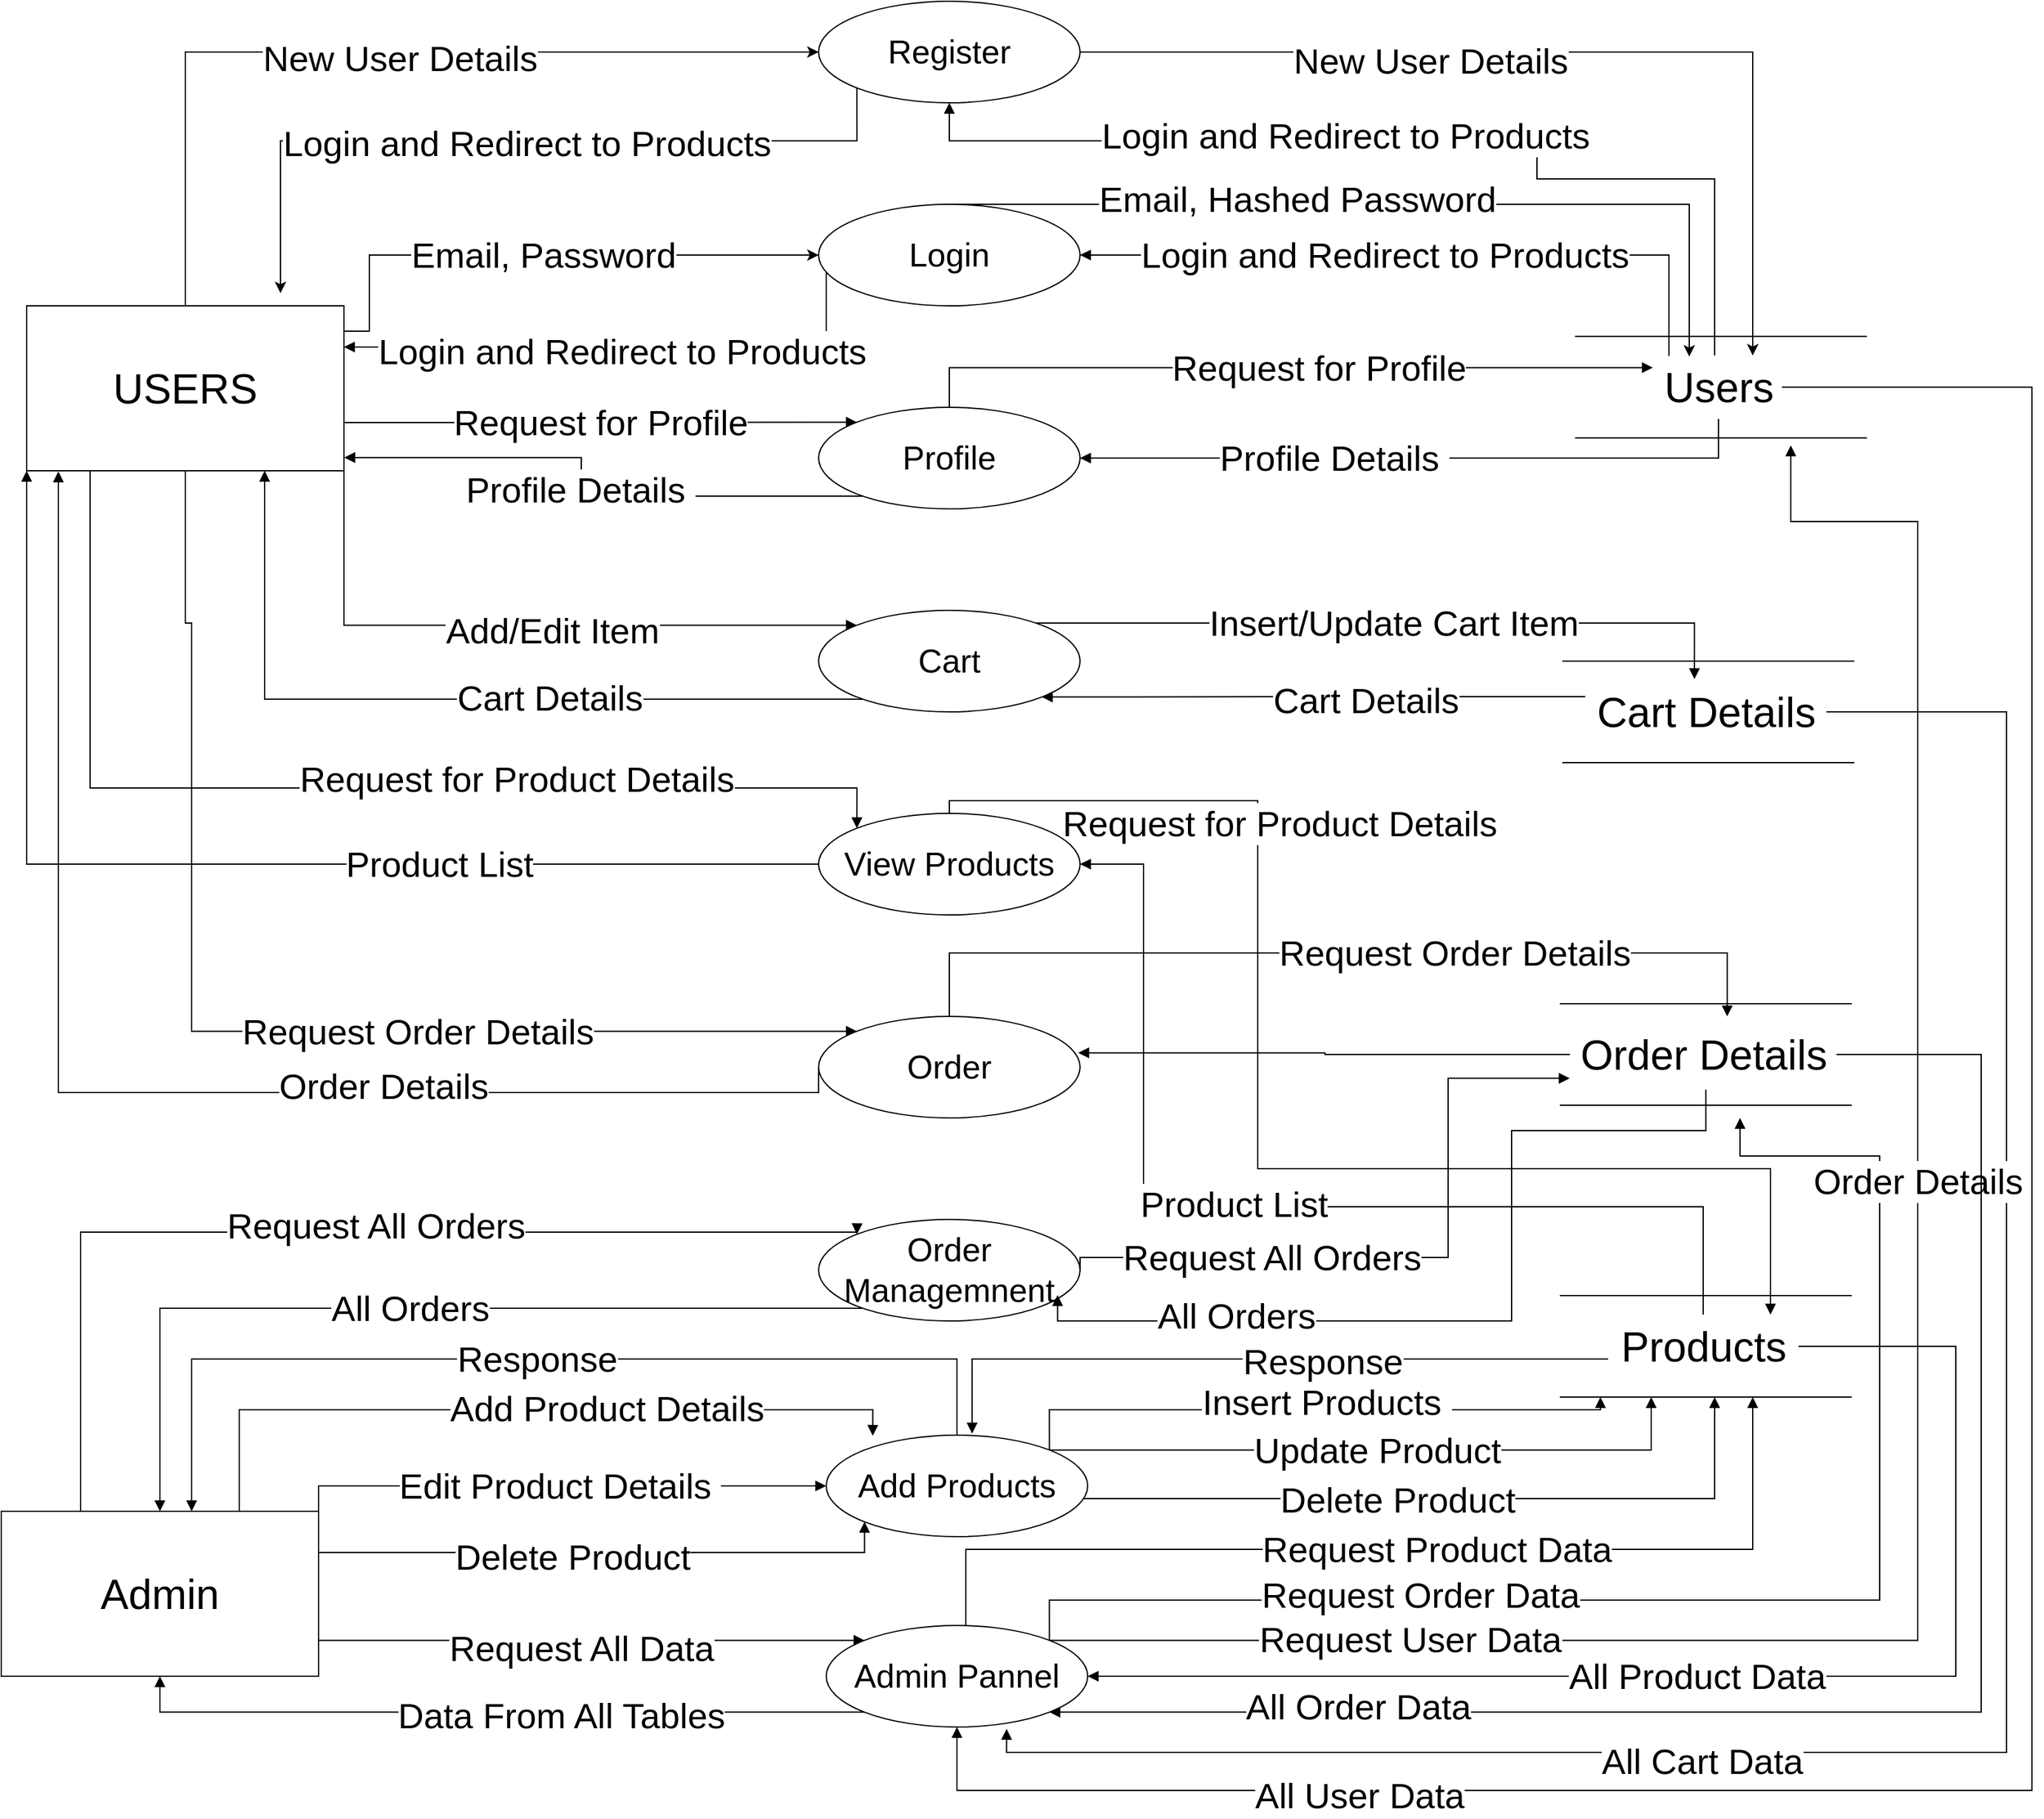<mxfile version="16.6.3" type="github">
  <diagram id="rHZXp1hUaD68bFYu-FZW" name="Page-1">
    <mxGraphModel dx="2256" dy="1464" grid="1" gridSize="10" guides="1" tooltips="1" connect="1" arrows="1" fold="1" page="1" pageScale="1" pageWidth="827" pageHeight="1169" math="0" shadow="0">
      <root>
        <mxCell id="0" />
        <mxCell id="1" parent="0" />
        <mxCell id="vq-ofFBgTo_8ThLR1Hz--29" style="edgeStyle=orthogonalEdgeStyle;rounded=0;orthogonalLoop=1;jettySize=auto;html=1;entryX=0;entryY=0.5;entryDx=0;entryDy=0;fontSize=33;" edge="1" parent="1" source="vq-ofFBgTo_8ThLR1Hz--1" target="vq-ofFBgTo_8ThLR1Hz--6">
          <mxGeometry relative="1" as="geometry">
            <Array as="points">
              <mxPoint x="-145" y="40" />
            </Array>
          </mxGeometry>
        </mxCell>
        <mxCell id="vq-ofFBgTo_8ThLR1Hz--30" value="&lt;font style=&quot;font-size: 28px&quot;&gt;New User Details&lt;/font&gt;" style="edgeLabel;html=1;align=center;verticalAlign=middle;resizable=0;points=[];fontSize=33;" vertex="1" connectable="0" parent="vq-ofFBgTo_8ThLR1Hz--29">
          <mxGeometry x="0.056" y="-3" relative="1" as="geometry">
            <mxPoint as="offset" />
          </mxGeometry>
        </mxCell>
        <mxCell id="vq-ofFBgTo_8ThLR1Hz--39" value="Email, Password" style="edgeStyle=orthogonalEdgeStyle;rounded=0;orthogonalLoop=1;jettySize=auto;html=1;fontSize=28;" edge="1" parent="1" source="vq-ofFBgTo_8ThLR1Hz--1" target="vq-ofFBgTo_8ThLR1Hz--2">
          <mxGeometry relative="1" as="geometry">
            <Array as="points">
              <mxPoint y="260" />
              <mxPoint y="200" />
            </Array>
          </mxGeometry>
        </mxCell>
        <mxCell id="vq-ofFBgTo_8ThLR1Hz--49" value="Request for Profile" style="edgeStyle=orthogonalEdgeStyle;rounded=0;orthogonalLoop=1;jettySize=auto;html=1;entryX=0;entryY=0;entryDx=0;entryDy=0;fontSize=28;startArrow=none;startFill=0;endArrow=block;endFill=1;" edge="1" parent="1" source="vq-ofFBgTo_8ThLR1Hz--1" target="vq-ofFBgTo_8ThLR1Hz--3">
          <mxGeometry relative="1" as="geometry">
            <Array as="points">
              <mxPoint x="70" y="332" />
              <mxPoint x="70" y="332" />
            </Array>
          </mxGeometry>
        </mxCell>
        <mxCell id="vq-ofFBgTo_8ThLR1Hz--58" style="edgeStyle=orthogonalEdgeStyle;rounded=0;orthogonalLoop=1;jettySize=auto;html=1;exitX=1;exitY=1;exitDx=0;exitDy=0;entryX=0;entryY=0;entryDx=0;entryDy=0;fontSize=28;startArrow=none;startFill=0;endArrow=block;endFill=1;" edge="1" parent="1" source="vq-ofFBgTo_8ThLR1Hz--1" target="vq-ofFBgTo_8ThLR1Hz--7">
          <mxGeometry relative="1" as="geometry">
            <Array as="points">
              <mxPoint x="-20" y="492" />
            </Array>
          </mxGeometry>
        </mxCell>
        <mxCell id="vq-ofFBgTo_8ThLR1Hz--59" value="Add/Edit Item" style="edgeLabel;html=1;align=center;verticalAlign=middle;resizable=0;points=[];fontSize=28;" vertex="1" connectable="0" parent="vq-ofFBgTo_8ThLR1Hz--58">
          <mxGeometry x="0.086" y="-4" relative="1" as="geometry">
            <mxPoint as="offset" />
          </mxGeometry>
        </mxCell>
        <mxCell id="vq-ofFBgTo_8ThLR1Hz--67" style="edgeStyle=orthogonalEdgeStyle;rounded=0;orthogonalLoop=1;jettySize=auto;html=1;entryX=0;entryY=0;entryDx=0;entryDy=0;fontSize=28;startArrow=none;startFill=0;endArrow=block;endFill=1;" edge="1" parent="1" source="vq-ofFBgTo_8ThLR1Hz--1" target="vq-ofFBgTo_8ThLR1Hz--4">
          <mxGeometry relative="1" as="geometry">
            <Array as="points">
              <mxPoint x="-220" y="620" />
              <mxPoint x="385" y="620" />
            </Array>
          </mxGeometry>
        </mxCell>
        <mxCell id="vq-ofFBgTo_8ThLR1Hz--68" value="Request for Product Details" style="edgeLabel;html=1;align=center;verticalAlign=middle;resizable=0;points=[];fontSize=28;" vertex="1" connectable="0" parent="vq-ofFBgTo_8ThLR1Hz--67">
          <mxGeometry x="0.323" y="7" relative="1" as="geometry">
            <mxPoint as="offset" />
          </mxGeometry>
        </mxCell>
        <mxCell id="vq-ofFBgTo_8ThLR1Hz--77" value="Request Order Details" style="edgeStyle=orthogonalEdgeStyle;rounded=0;orthogonalLoop=1;jettySize=auto;html=1;entryX=0;entryY=0;entryDx=0;entryDy=0;fontSize=28;startArrow=none;startFill=0;endArrow=block;endFill=1;" edge="1" parent="1" source="vq-ofFBgTo_8ThLR1Hz--1" target="vq-ofFBgTo_8ThLR1Hz--8">
          <mxGeometry x="0.29" relative="1" as="geometry">
            <Array as="points">
              <mxPoint x="-145" y="490" />
              <mxPoint x="-140" y="490" />
              <mxPoint x="-140" y="812" />
            </Array>
            <mxPoint x="-1" as="offset" />
          </mxGeometry>
        </mxCell>
        <mxCell id="vq-ofFBgTo_8ThLR1Hz--1" value="&lt;font style=&quot;font-size: 33px&quot;&gt;USERS&lt;/font&gt;" style="rounded=0;whiteSpace=wrap;html=1;" vertex="1" parent="1">
          <mxGeometry x="-270" y="240" width="250" height="130" as="geometry" />
        </mxCell>
        <mxCell id="vq-ofFBgTo_8ThLR1Hz--40" style="edgeStyle=orthogonalEdgeStyle;rounded=0;orthogonalLoop=1;jettySize=auto;html=1;fontSize=28;entryX=0.27;entryY=0.018;entryDx=0;entryDy=0;entryPerimeter=0;" edge="1" parent="1" source="vq-ofFBgTo_8ThLR1Hz--2" target="vq-ofFBgTo_8ThLR1Hz--18">
          <mxGeometry relative="1" as="geometry">
            <mxPoint x="1040" y="280" as="targetPoint" />
            <Array as="points">
              <mxPoint x="1040" y="160" />
            </Array>
          </mxGeometry>
        </mxCell>
        <mxCell id="vq-ofFBgTo_8ThLR1Hz--42" value="Email, Hashed Password" style="edgeLabel;html=1;align=center;verticalAlign=middle;resizable=0;points=[];fontSize=28;" vertex="1" connectable="0" parent="vq-ofFBgTo_8ThLR1Hz--40">
          <mxGeometry x="-0.22" y="4" relative="1" as="geometry">
            <mxPoint as="offset" />
          </mxGeometry>
        </mxCell>
        <mxCell id="vq-ofFBgTo_8ThLR1Hz--47" style="edgeStyle=orthogonalEdgeStyle;rounded=0;orthogonalLoop=1;jettySize=auto;html=1;fontSize=28;startArrow=none;startFill=0;endArrow=block;endFill=1;entryX=1;entryY=0.25;entryDx=0;entryDy=0;" edge="1" parent="1" source="vq-ofFBgTo_8ThLR1Hz--2" target="vq-ofFBgTo_8ThLR1Hz--1">
          <mxGeometry relative="1" as="geometry">
            <mxPoint x="10" y="370" as="targetPoint" />
            <Array as="points">
              <mxPoint x="360" y="273" />
            </Array>
          </mxGeometry>
        </mxCell>
        <mxCell id="vq-ofFBgTo_8ThLR1Hz--48" value="Login and Redirect to Products" style="edgeLabel;html=1;align=center;verticalAlign=middle;resizable=0;points=[];fontSize=28;" vertex="1" connectable="0" parent="vq-ofFBgTo_8ThLR1Hz--47">
          <mxGeometry x="0.22" y="3" relative="1" as="geometry">
            <mxPoint x="48" as="offset" />
          </mxGeometry>
        </mxCell>
        <mxCell id="vq-ofFBgTo_8ThLR1Hz--2" value="&lt;font style=&quot;font-size: 26px&quot;&gt;Login&lt;/font&gt;" style="ellipse;whiteSpace=wrap;html=1;" vertex="1" parent="1">
          <mxGeometry x="354" y="160" width="206" height="80" as="geometry" />
        </mxCell>
        <mxCell id="vq-ofFBgTo_8ThLR1Hz--50" style="edgeStyle=orthogonalEdgeStyle;rounded=0;orthogonalLoop=1;jettySize=auto;html=1;entryX=-0.017;entryY=0.193;entryDx=0;entryDy=0;entryPerimeter=0;fontSize=28;startArrow=none;startFill=0;endArrow=block;endFill=1;" edge="1" parent="1" source="vq-ofFBgTo_8ThLR1Hz--3" target="vq-ofFBgTo_8ThLR1Hz--18">
          <mxGeometry relative="1" as="geometry">
            <Array as="points">
              <mxPoint x="457" y="289" />
            </Array>
          </mxGeometry>
        </mxCell>
        <mxCell id="vq-ofFBgTo_8ThLR1Hz--51" value="Request for Profile" style="edgeLabel;html=1;align=center;verticalAlign=middle;resizable=0;points=[];fontSize=28;" vertex="1" connectable="0" parent="vq-ofFBgTo_8ThLR1Hz--50">
          <mxGeometry x="0.099" relative="1" as="geometry">
            <mxPoint as="offset" />
          </mxGeometry>
        </mxCell>
        <mxCell id="vq-ofFBgTo_8ThLR1Hz--55" style="edgeStyle=orthogonalEdgeStyle;rounded=0;orthogonalLoop=1;jettySize=auto;html=1;entryX=1.001;entryY=0.92;entryDx=0;entryDy=0;entryPerimeter=0;fontSize=28;startArrow=none;startFill=0;endArrow=block;endFill=1;" edge="1" parent="1" source="vq-ofFBgTo_8ThLR1Hz--3" target="vq-ofFBgTo_8ThLR1Hz--1">
          <mxGeometry relative="1" as="geometry">
            <Array as="points">
              <mxPoint x="167" y="390" />
              <mxPoint x="167" y="360" />
            </Array>
          </mxGeometry>
        </mxCell>
        <mxCell id="vq-ofFBgTo_8ThLR1Hz--56" value="Profile Details&amp;nbsp;" style="edgeLabel;html=1;align=center;verticalAlign=middle;resizable=0;points=[];fontSize=28;" vertex="1" connectable="0" parent="vq-ofFBgTo_8ThLR1Hz--55">
          <mxGeometry x="0.037" y="2" relative="1" as="geometry">
            <mxPoint x="1" as="offset" />
          </mxGeometry>
        </mxCell>
        <mxCell id="vq-ofFBgTo_8ThLR1Hz--3" value="&lt;font style=&quot;font-size: 26px&quot;&gt;Profile&lt;/font&gt;" style="ellipse;whiteSpace=wrap;html=1;" vertex="1" parent="1">
          <mxGeometry x="354" y="320" width="206" height="80" as="geometry" />
        </mxCell>
        <mxCell id="vq-ofFBgTo_8ThLR1Hz--69" style="edgeStyle=orthogonalEdgeStyle;rounded=0;orthogonalLoop=1;jettySize=auto;html=1;fontSize=28;startArrow=none;startFill=0;endArrow=block;endFill=1;exitX=0.5;exitY=0;exitDx=0;exitDy=0;" edge="1" parent="1" source="vq-ofFBgTo_8ThLR1Hz--4" target="vq-ofFBgTo_8ThLR1Hz--27">
          <mxGeometry relative="1" as="geometry">
            <mxPoint x="510.0" y="630" as="sourcePoint" />
            <mxPoint x="1104.091" y="1025" as="targetPoint" />
            <Array as="points">
              <mxPoint x="457" y="630" />
              <mxPoint x="700" y="630" />
              <mxPoint x="700" y="920" />
              <mxPoint x="1104" y="920" />
            </Array>
          </mxGeometry>
        </mxCell>
        <mxCell id="vq-ofFBgTo_8ThLR1Hz--70" value="&lt;span style=&quot;color: rgba(0 , 0 , 0 , 0) ; font-family: monospace ; font-size: 0px ; background-color: rgb(248 , 249 , 250)&quot;&gt;%3CmxGraphModel%3E%3Croot%3E%3CmxCell%20id%3D%220%22%2F%3E%3CmxCell%20id%3D%221%22%20parent%3D%220%22%2F%3E%3CmxCell%20id%3D%222%22%20value%3D%22Request%20for%20Product%20Details%22%20style%3D%22edgeLabel%3Bhtml%3D1%3Balign%3Dcenter%3BverticalAlign%3Dmiddle%3Bresizable%3D0%3Bpoints%3D%5B%5D%3BfontSize%3D28%3B%22%20vertex%3D%221%22%20connectable%3D%220%22%20parent%3D%221%22%3E%3CmxGeometry%20x%3D%22-19.819%22%20y%3D%22964.609%22%20as%3D%22geometry%22%2F%3E%3C%2FmxCell%3E%3C%2Froot%3E%3C%2FmxGraphModel%3E&lt;/span&gt;&lt;span style=&quot;color: rgba(0 , 0 , 0 , 0) ; font-family: monospace ; font-size: 0px ; background-color: rgb(248 , 249 , 250)&quot;&gt;%3CmxGraphModel%3E%3Croot%3E%3CmxCell%20id%3D%220%22%2F%3E%3CmxCell%20id%3D%221%22%20parent%3D%220%22%2F%3E%3CmxCell%20id%3D%222%22%20value%3D%22Request%20for%20Product%20Details%22%20style%3D%22edgeLabel%3Bhtml%3D1%3Balign%3Dcenter%3BverticalAlign%3Dmiddle%3Bresizable%3D0%3Bpoints%3D%5B%5D%3BfontSize%3D28%3B%22%20vertex%3D%221%22%20connectable%3D%220%22%20parent%3D%221%22%3E%3CmxGeometry%20x%3D%22-19.819%22%20y%3D%22964.609%22%20as%3D%22geometry%22%2F%3E%3C%2FmxCell%3E%3C%2Froot%3E%3C%2FmxGraphModel%3E&lt;/span&gt;&lt;span style=&quot;color: rgba(0 , 0 , 0 , 0) ; font-family: monospace ; font-size: 0px ; background-color: rgb(248 , 249 , 250)&quot;&gt;%3CmxGraphModel%3E%3Croot%3E%3CmxCell%20id%3D%220%22%2F%3E%3CmxCell%20id%3D%221%22%20parent%3D%220%22%2F%3E%3CmxCell%20id%3D%222%22%20value%3D%22Request%20for%20Product%20Details%22%20style%3D%22edgeLabel%3Bhtml%3D1%3Balign%3Dcenter%3BverticalAlign%3Dmiddle%3Bresizable%3D0%3Bpoints%3D%5B%5D%3BfontSize%3D28%3B%22%20vertex%3D%221%22%20connectable%3D%220%22%20parent%3D%221%22%3E%3CmxGeometry%20x%3D%22-19.819%22%20y%3D%22964.609%22%20as%3D%22geometry%22%2F%3E%3C%2FmxCell%3E%3C%2Froot%3E%3C%2FmxGraphModel%3E&lt;/span&gt;" style="edgeLabel;html=1;align=center;verticalAlign=middle;resizable=0;points=[];fontSize=28;" vertex="1" connectable="0" parent="vq-ofFBgTo_8ThLR1Hz--69">
          <mxGeometry x="-0.148" y="1" relative="1" as="geometry">
            <mxPoint as="offset" />
          </mxGeometry>
        </mxCell>
        <mxCell id="vq-ofFBgTo_8ThLR1Hz--71" value="Request for Product Details" style="edgeLabel;html=1;align=center;verticalAlign=middle;resizable=0;points=[];fontSize=28;" vertex="1" connectable="0" parent="vq-ofFBgTo_8ThLR1Hz--69">
          <mxGeometry x="-0.042" y="-4" relative="1" as="geometry">
            <mxPoint x="21" y="-238" as="offset" />
          </mxGeometry>
        </mxCell>
        <mxCell id="vq-ofFBgTo_8ThLR1Hz--74" style="edgeStyle=orthogonalEdgeStyle;rounded=0;orthogonalLoop=1;jettySize=auto;html=1;exitX=0;exitY=0.5;exitDx=0;exitDy=0;entryX=0;entryY=1;entryDx=0;entryDy=0;fontSize=28;startArrow=none;startFill=0;endArrow=block;endFill=1;" edge="1" parent="1" source="vq-ofFBgTo_8ThLR1Hz--4" target="vq-ofFBgTo_8ThLR1Hz--1">
          <mxGeometry relative="1" as="geometry">
            <Array as="points">
              <mxPoint x="-270" y="680" />
            </Array>
          </mxGeometry>
        </mxCell>
        <mxCell id="vq-ofFBgTo_8ThLR1Hz--75" value="&lt;span style=&quot;color: rgba(0 , 0 , 0 , 0) ; font-family: monospace ; font-size: 0px ; background-color: rgb(248 , 249 , 250)&quot;&gt;%3CmxGraphModel%3E%3Croot%3E%3CmxCell%20id%3D%220%22%2F%3E%3CmxCell%20id%3D%221%22%20parent%3D%220%22%2F%3E%3CmxCell%20id%3D%222%22%20value%3D%22Product%20List%22%20style%3D%22edgeLabel%3Bhtml%3D1%3Balign%3Dcenter%3BverticalAlign%3Dmiddle%3Bresizable%3D0%3Bpoints%3D%5B%5D%3BfontSize%3D28%3B%22%20vertex%3D%221%22%20connectable%3D%220%22%20parent%3D%221%22%3E%3CmxGeometry%20x%3D%22787.909%22%20y%3D%221058%22%20as%3D%22geometry%22%2F%3E%3C%2FmxCell%3E%3C%2Froot%3E%3C%2FmxGraphModel%3E&lt;/span&gt;" style="edgeLabel;html=1;align=center;verticalAlign=middle;resizable=0;points=[];fontSize=28;" vertex="1" connectable="0" parent="vq-ofFBgTo_8ThLR1Hz--74">
          <mxGeometry x="-0.414" relative="1" as="geometry">
            <mxPoint x="1" as="offset" />
          </mxGeometry>
        </mxCell>
        <mxCell id="vq-ofFBgTo_8ThLR1Hz--76" value="Product List" style="edgeLabel;html=1;align=center;verticalAlign=middle;resizable=0;points=[];fontSize=28;" vertex="1" connectable="0" parent="vq-ofFBgTo_8ThLR1Hz--74">
          <mxGeometry x="-0.356" relative="1" as="geometry">
            <mxPoint x="1" as="offset" />
          </mxGeometry>
        </mxCell>
        <mxCell id="vq-ofFBgTo_8ThLR1Hz--4" value="&lt;font style=&quot;font-size: 26px&quot;&gt;View Products&lt;/font&gt;" style="ellipse;whiteSpace=wrap;html=1;" vertex="1" parent="1">
          <mxGeometry x="354" y="640" width="206" height="80" as="geometry" />
        </mxCell>
        <mxCell id="vq-ofFBgTo_8ThLR1Hz--94" style="edgeStyle=orthogonalEdgeStyle;rounded=0;orthogonalLoop=1;jettySize=auto;html=1;exitX=1;exitY=0;exitDx=0;exitDy=0;fontSize=28;startArrow=none;startFill=0;endArrow=block;endFill=1;" edge="1" parent="1" source="vq-ofFBgTo_8ThLR1Hz--5">
          <mxGeometry relative="1" as="geometry">
            <mxPoint x="970" y="1100" as="targetPoint" />
            <Array as="points">
              <mxPoint x="535" y="1110" />
              <mxPoint x="970" y="1110" />
            </Array>
          </mxGeometry>
        </mxCell>
        <mxCell id="vq-ofFBgTo_8ThLR1Hz--95" value="Insert Products&amp;nbsp;" style="edgeLabel;html=1;align=center;verticalAlign=middle;resizable=0;points=[];fontSize=28;" vertex="1" connectable="0" parent="vq-ofFBgTo_8ThLR1Hz--94">
          <mxGeometry x="0.052" y="6" relative="1" as="geometry">
            <mxPoint x="-1" as="offset" />
          </mxGeometry>
        </mxCell>
        <mxCell id="vq-ofFBgTo_8ThLR1Hz--97" value="Update Product" style="edgeStyle=orthogonalEdgeStyle;rounded=0;orthogonalLoop=1;jettySize=auto;html=1;fontSize=28;startArrow=none;startFill=0;endArrow=block;endFill=1;exitX=1;exitY=0;exitDx=0;exitDy=0;" edge="1" parent="1" source="vq-ofFBgTo_8ThLR1Hz--5">
          <mxGeometry relative="1" as="geometry">
            <mxPoint x="1010" y="1100" as="targetPoint" />
            <Array as="points">
              <mxPoint x="1010" y="1142" />
            </Array>
          </mxGeometry>
        </mxCell>
        <mxCell id="vq-ofFBgTo_8ThLR1Hz--100" style="edgeStyle=orthogonalEdgeStyle;rounded=0;orthogonalLoop=1;jettySize=auto;html=1;exitX=1;exitY=1;exitDx=0;exitDy=0;fontSize=28;startArrow=none;startFill=0;endArrow=block;endFill=1;" edge="1" parent="1" source="vq-ofFBgTo_8ThLR1Hz--5">
          <mxGeometry relative="1" as="geometry">
            <mxPoint x="1060" y="1100" as="targetPoint" />
            <Array as="points">
              <mxPoint x="535" y="1180" />
              <mxPoint x="1060" y="1180" />
            </Array>
          </mxGeometry>
        </mxCell>
        <mxCell id="vq-ofFBgTo_8ThLR1Hz--101" value="Delete Product" style="edgeLabel;html=1;align=center;verticalAlign=middle;resizable=0;points=[];fontSize=28;" vertex="1" connectable="0" parent="vq-ofFBgTo_8ThLR1Hz--100">
          <mxGeometry x="-0.062" y="-1" relative="1" as="geometry">
            <mxPoint as="offset" />
          </mxGeometry>
        </mxCell>
        <mxCell id="vq-ofFBgTo_8ThLR1Hz--105" value="Response" style="edgeStyle=orthogonalEdgeStyle;rounded=0;orthogonalLoop=1;jettySize=auto;html=1;exitX=0.5;exitY=0;exitDx=0;exitDy=0;entryX=0.6;entryY=0;entryDx=0;entryDy=0;entryPerimeter=0;fontSize=28;startArrow=none;startFill=0;endArrow=block;endFill=1;" edge="1" parent="1" source="vq-ofFBgTo_8ThLR1Hz--5" target="vq-ofFBgTo_8ThLR1Hz--14">
          <mxGeometry relative="1" as="geometry">
            <Array as="points">
              <mxPoint x="463" y="1070" />
              <mxPoint x="-140" y="1070" />
            </Array>
          </mxGeometry>
        </mxCell>
        <mxCell id="vq-ofFBgTo_8ThLR1Hz--5" value="&lt;font style=&quot;font-size: 26px&quot;&gt;Add Products&lt;/font&gt;" style="ellipse;whiteSpace=wrap;html=1;" vertex="1" parent="1">
          <mxGeometry x="360" y="1130" width="206" height="80" as="geometry" />
        </mxCell>
        <mxCell id="vq-ofFBgTo_8ThLR1Hz--31" style="edgeStyle=orthogonalEdgeStyle;rounded=0;orthogonalLoop=1;jettySize=auto;html=1;fontSize=28;" edge="1" parent="1" source="vq-ofFBgTo_8ThLR1Hz--6" target="vq-ofFBgTo_8ThLR1Hz--18">
          <mxGeometry relative="1" as="geometry">
            <mxPoint x="1070" y="260" as="targetPoint" />
            <Array as="points">
              <mxPoint x="1090" y="40" />
            </Array>
          </mxGeometry>
        </mxCell>
        <mxCell id="vq-ofFBgTo_8ThLR1Hz--32" value="New User Details" style="edgeLabel;html=1;align=center;verticalAlign=middle;resizable=0;points=[];fontSize=28;" vertex="1" connectable="0" parent="vq-ofFBgTo_8ThLR1Hz--31">
          <mxGeometry x="-0.282" y="-7" relative="1" as="geometry">
            <mxPoint as="offset" />
          </mxGeometry>
        </mxCell>
        <mxCell id="vq-ofFBgTo_8ThLR1Hz--36" style="edgeStyle=orthogonalEdgeStyle;rounded=0;orthogonalLoop=1;jettySize=auto;html=1;exitX=0;exitY=1;exitDx=0;exitDy=0;fontSize=28;" edge="1" parent="1" source="vq-ofFBgTo_8ThLR1Hz--6">
          <mxGeometry relative="1" as="geometry">
            <mxPoint x="-70" y="230" as="targetPoint" />
            <Array as="points">
              <mxPoint x="385" y="110" />
              <mxPoint x="-70" y="110" />
            </Array>
          </mxGeometry>
        </mxCell>
        <mxCell id="vq-ofFBgTo_8ThLR1Hz--37" value="Login and Redirect to Products" style="edgeLabel;html=1;align=center;verticalAlign=middle;resizable=0;points=[];fontSize=28;" vertex="1" connectable="0" parent="vq-ofFBgTo_8ThLR1Hz--36">
          <mxGeometry x="-0.019" y="2" relative="1" as="geometry">
            <mxPoint as="offset" />
          </mxGeometry>
        </mxCell>
        <mxCell id="vq-ofFBgTo_8ThLR1Hz--6" value="&lt;font style=&quot;font-size: 26px&quot;&gt;Register&lt;/font&gt;" style="ellipse;whiteSpace=wrap;html=1;" vertex="1" parent="1">
          <mxGeometry x="354" width="206" height="80" as="geometry" />
        </mxCell>
        <mxCell id="vq-ofFBgTo_8ThLR1Hz--60" value="Insert/Update Cart Item" style="edgeStyle=orthogonalEdgeStyle;rounded=0;orthogonalLoop=1;jettySize=auto;html=1;entryX=0.453;entryY=-0.016;entryDx=0;entryDy=0;entryPerimeter=0;fontSize=28;startArrow=none;startFill=0;endArrow=block;endFill=1;" edge="1" parent="1" source="vq-ofFBgTo_8ThLR1Hz--7" target="vq-ofFBgTo_8ThLR1Hz--21">
          <mxGeometry relative="1" as="geometry">
            <Array as="points">
              <mxPoint x="1044" y="490" />
            </Array>
          </mxGeometry>
        </mxCell>
        <mxCell id="vq-ofFBgTo_8ThLR1Hz--63" style="edgeStyle=orthogonalEdgeStyle;rounded=0;orthogonalLoop=1;jettySize=auto;html=1;entryX=0.75;entryY=1;entryDx=0;entryDy=0;fontSize=28;startArrow=none;startFill=0;endArrow=block;endFill=1;" edge="1" parent="1" source="vq-ofFBgTo_8ThLR1Hz--7" target="vq-ofFBgTo_8ThLR1Hz--1">
          <mxGeometry relative="1" as="geometry">
            <Array as="points">
              <mxPoint x="-83" y="550" />
            </Array>
          </mxGeometry>
        </mxCell>
        <mxCell id="vq-ofFBgTo_8ThLR1Hz--64" value="&lt;span style=&quot;color: rgba(0 , 0 , 0 , 0) ; font-family: monospace ; font-size: 0px ; background-color: rgb(248 , 249 , 250)&quot;&gt;%3CmxGraphModel%3E%3Croot%3E%3CmxCell%20id%3D%220%22%2F%3E%3CmxCell%20id%3D%221%22%20parent%3D%220%22%2F%3E%3CmxCell%20id%3D%222%22%20value%3D%22Cart%20Details%22%20style%3D%22edgeLabel%3Bhtml%3D1%3Balign%3Dcenter%3BverticalAlign%3Dmiddle%3Bresizable%3D0%3Bpoints%3D%5B%5D%3BfontSize%3D28%3B%22%20vertex%3D%221%22%20connectable%3D%220%22%20parent%3D%221%22%3E%3CmxGeometry%20x%3D%22779.0%22%20y%3D%22563%22%20as%3D%22geometry%22%2F%3E%3C%2FmxCell%3E%3C%2Froot%3E%3C%2FmxGraphModel%3E&lt;/span&gt;&lt;span style=&quot;color: rgba(0 , 0 , 0 , 0) ; font-family: monospace ; font-size: 0px ; background-color: rgb(248 , 249 , 250)&quot;&gt;%3CmxGraphModel%3E%3Croot%3E%3CmxCell%20id%3D%220%22%2F%3E%3CmxCell%20id%3D%221%22%20parent%3D%220%22%2F%3E%3CmxCell%20id%3D%222%22%20value%3D%22Cart%20Details%22%20style%3D%22edgeLabel%3Bhtml%3D1%3Balign%3Dcenter%3BverticalAlign%3Dmiddle%3Bresizable%3D0%3Bpoints%3D%5B%5D%3BfontSize%3D28%3B%22%20vertex%3D%221%22%20connectable%3D%220%22%20parent%3D%221%22%3E%3CmxGeometry%20x%3D%22779.0%22%20y%3D%22563%22%20as%3D%22geometry%22%2F%3E%3C%2FmxCell%3E%3C%2Froot%3E%3C%2FmxGraphModel%3Ecc&lt;/span&gt;" style="edgeLabel;html=1;align=center;verticalAlign=middle;resizable=0;points=[];fontSize=28;" vertex="1" connectable="0" parent="vq-ofFBgTo_8ThLR1Hz--63">
          <mxGeometry x="-0.326" y="2" relative="1" as="geometry">
            <mxPoint x="1" as="offset" />
          </mxGeometry>
        </mxCell>
        <mxCell id="vq-ofFBgTo_8ThLR1Hz--65" value="Cart Details" style="edgeLabel;html=1;align=center;verticalAlign=middle;resizable=0;points=[];fontSize=28;" vertex="1" connectable="0" parent="vq-ofFBgTo_8ThLR1Hz--63">
          <mxGeometry x="-0.237" y="-1" relative="1" as="geometry">
            <mxPoint x="1" as="offset" />
          </mxGeometry>
        </mxCell>
        <mxCell id="vq-ofFBgTo_8ThLR1Hz--7" value="&lt;font style=&quot;font-size: 26px&quot;&gt;Cart&lt;/font&gt;" style="ellipse;whiteSpace=wrap;html=1;" vertex="1" parent="1">
          <mxGeometry x="354" y="480" width="206" height="80" as="geometry" />
        </mxCell>
        <mxCell id="vq-ofFBgTo_8ThLR1Hz--78" value="Request Order Details" style="edgeStyle=orthogonalEdgeStyle;rounded=0;orthogonalLoop=1;jettySize=auto;html=1;entryX=0.59;entryY=-0.1;entryDx=0;entryDy=0;entryPerimeter=0;fontSize=28;startArrow=none;startFill=0;endArrow=block;endFill=1;" edge="1" parent="1" source="vq-ofFBgTo_8ThLR1Hz--8" target="vq-ofFBgTo_8ThLR1Hz--24">
          <mxGeometry x="0.257" relative="1" as="geometry">
            <Array as="points">
              <mxPoint x="457" y="750" />
              <mxPoint x="1070" y="750" />
            </Array>
            <mxPoint as="offset" />
          </mxGeometry>
        </mxCell>
        <mxCell id="vq-ofFBgTo_8ThLR1Hz--80" style="edgeStyle=orthogonalEdgeStyle;rounded=0;orthogonalLoop=1;jettySize=auto;html=1;exitX=0;exitY=0.5;exitDx=0;exitDy=0;entryX=0.1;entryY=1.004;entryDx=0;entryDy=0;entryPerimeter=0;fontSize=28;startArrow=none;startFill=0;endArrow=block;endFill=1;" edge="1" parent="1" source="vq-ofFBgTo_8ThLR1Hz--8" target="vq-ofFBgTo_8ThLR1Hz--1">
          <mxGeometry relative="1" as="geometry">
            <Array as="points">
              <mxPoint x="354" y="860" />
              <mxPoint x="-245" y="860" />
            </Array>
          </mxGeometry>
        </mxCell>
        <mxCell id="vq-ofFBgTo_8ThLR1Hz--81" value="Order Details" style="edgeLabel;html=1;align=center;verticalAlign=middle;resizable=0;points=[];fontSize=28;" vertex="1" connectable="0" parent="vq-ofFBgTo_8ThLR1Hz--80">
          <mxGeometry x="-0.477" y="5" relative="1" as="geometry">
            <mxPoint x="-73" y="-10" as="offset" />
          </mxGeometry>
        </mxCell>
        <mxCell id="vq-ofFBgTo_8ThLR1Hz--8" value="&lt;font style=&quot;font-size: 26px&quot;&gt;Order&lt;/font&gt;" style="ellipse;whiteSpace=wrap;html=1;" vertex="1" parent="1">
          <mxGeometry x="354" y="800" width="206" height="80" as="geometry" />
        </mxCell>
        <mxCell id="vq-ofFBgTo_8ThLR1Hz--108" value="Request Product Data" style="edgeStyle=orthogonalEdgeStyle;rounded=0;orthogonalLoop=1;jettySize=auto;html=1;fontSize=28;startArrow=none;startFill=0;endArrow=block;endFill=1;exitX=0.5;exitY=0;exitDx=0;exitDy=0;" edge="1" parent="1" source="vq-ofFBgTo_8ThLR1Hz--9">
          <mxGeometry x="0.083" relative="1" as="geometry">
            <mxPoint x="1090" y="1100" as="targetPoint" />
            <mxPoint x="470" y="1270" as="sourcePoint" />
            <Array as="points">
              <mxPoint x="470" y="1280" />
              <mxPoint x="470" y="1220" />
              <mxPoint x="1090" y="1220" />
            </Array>
            <mxPoint x="1" as="offset" />
          </mxGeometry>
        </mxCell>
        <mxCell id="vq-ofFBgTo_8ThLR1Hz--109" style="edgeStyle=orthogonalEdgeStyle;rounded=0;orthogonalLoop=1;jettySize=auto;html=1;exitX=1;exitY=0;exitDx=0;exitDy=0;fontSize=28;startArrow=none;startFill=0;endArrow=block;endFill=1;" edge="1" parent="1" source="vq-ofFBgTo_8ThLR1Hz--9">
          <mxGeometry relative="1" as="geometry">
            <mxPoint x="1080" y="880" as="targetPoint" />
            <Array as="points">
              <mxPoint x="535" y="1260" />
              <mxPoint x="1190" y="1260" />
              <mxPoint x="1190" y="910" />
              <mxPoint x="1080" y="910" />
            </Array>
          </mxGeometry>
        </mxCell>
        <mxCell id="vq-ofFBgTo_8ThLR1Hz--110" value="Request Order Data" style="edgeLabel;html=1;align=center;verticalAlign=middle;resizable=0;points=[];fontSize=28;" vertex="1" connectable="0" parent="vq-ofFBgTo_8ThLR1Hz--109">
          <mxGeometry x="-0.45" y="4" relative="1" as="geometry">
            <mxPoint as="offset" />
          </mxGeometry>
        </mxCell>
        <mxCell id="vq-ofFBgTo_8ThLR1Hz--111" style="edgeStyle=orthogonalEdgeStyle;rounded=0;orthogonalLoop=1;jettySize=auto;html=1;exitX=1;exitY=0;exitDx=0;exitDy=0;fontSize=28;startArrow=none;startFill=0;endArrow=block;endFill=1;" edge="1" parent="1" source="vq-ofFBgTo_8ThLR1Hz--9">
          <mxGeometry relative="1" as="geometry">
            <mxPoint x="1120" y="350" as="targetPoint" />
            <Array as="points">
              <mxPoint x="1220" y="1292" />
              <mxPoint x="1220" y="410" />
              <mxPoint x="1120" y="410" />
            </Array>
          </mxGeometry>
        </mxCell>
        <mxCell id="vq-ofFBgTo_8ThLR1Hz--113" value="Request User Data" style="edgeLabel;html=1;align=center;verticalAlign=middle;resizable=0;points=[];fontSize=28;" vertex="1" connectable="0" parent="vq-ofFBgTo_8ThLR1Hz--111">
          <mxGeometry x="-0.613" y="1" relative="1" as="geometry">
            <mxPoint x="-50" as="offset" />
          </mxGeometry>
        </mxCell>
        <mxCell id="vq-ofFBgTo_8ThLR1Hz--114" style="edgeStyle=orthogonalEdgeStyle;rounded=0;orthogonalLoop=1;jettySize=auto;html=1;exitX=0;exitY=1;exitDx=0;exitDy=0;entryX=0.5;entryY=1;entryDx=0;entryDy=0;fontSize=28;startArrow=none;startFill=0;endArrow=block;endFill=1;" edge="1" parent="1" source="vq-ofFBgTo_8ThLR1Hz--9" target="vq-ofFBgTo_8ThLR1Hz--14">
          <mxGeometry relative="1" as="geometry" />
        </mxCell>
        <mxCell id="vq-ofFBgTo_8ThLR1Hz--115" value="Data From All Tables" style="edgeLabel;html=1;align=center;verticalAlign=middle;resizable=0;points=[];fontSize=28;" vertex="1" connectable="0" parent="vq-ofFBgTo_8ThLR1Hz--114">
          <mxGeometry x="0.536" relative="1" as="geometry">
            <mxPoint x="209" y="2" as="offset" />
          </mxGeometry>
        </mxCell>
        <mxCell id="vq-ofFBgTo_8ThLR1Hz--9" value="&lt;font style=&quot;font-size: 26px&quot;&gt;Admin Pannel&lt;/font&gt;" style="ellipse;whiteSpace=wrap;html=1;" vertex="1" parent="1">
          <mxGeometry x="360" y="1280" width="206" height="80" as="geometry" />
        </mxCell>
        <mxCell id="vq-ofFBgTo_8ThLR1Hz--85" style="edgeStyle=orthogonalEdgeStyle;rounded=0;orthogonalLoop=1;jettySize=auto;html=1;exitX=1;exitY=0.5;exitDx=0;exitDy=0;entryX=-0.001;entryY=0.875;entryDx=0;entryDy=0;entryPerimeter=0;fontSize=28;startArrow=none;startFill=0;endArrow=block;endFill=1;" edge="1" parent="1" source="vq-ofFBgTo_8ThLR1Hz--12" target="vq-ofFBgTo_8ThLR1Hz--24">
          <mxGeometry relative="1" as="geometry">
            <Array as="points">
              <mxPoint x="560" y="990" />
              <mxPoint x="850" y="990" />
              <mxPoint x="850" y="849" />
            </Array>
          </mxGeometry>
        </mxCell>
        <mxCell id="vq-ofFBgTo_8ThLR1Hz--87" value="&lt;span style=&quot;color: rgba(0 , 0 , 0 , 0) ; font-family: monospace ; font-size: 0px ; background-color: rgb(248 , 249 , 250)&quot;&gt;%3CmxGraphModel%3E%3Croot%3E%3CmxCell%20id%3D%220%22%2F%3E%3CmxCell%20id%3D%221%22%20parent%3D%220%22%2F%3E%3CmxCell%20id%3D%222%22%20value%3D%22Request%20All%20Orders%22%20style%3D%22edgeLabel%3Bhtml%3D1%3Balign%3Dcenter%3BverticalAlign%3Dmiddle%3Bresizable%3D0%3Bpoints%3D%5B%5D%3BfontSize%3D28%3B%22%20vertex%3D%221%22%20connectable%3D%220%22%20parent%3D%221%22%3E%3CmxGeometry%20x%3D%224.455%22%20y%3D%22965%22%20as%3D%22geometry%22%2F%3E%3C%2FmxCell%3E%3C%2Froot%3E%3C%2FmxGraphModel%3ERequest&amp;nbsp;&lt;/span&gt;" style="edgeLabel;html=1;align=center;verticalAlign=middle;resizable=0;points=[];fontSize=28;" vertex="1" connectable="0" parent="vq-ofFBgTo_8ThLR1Hz--85">
          <mxGeometry x="-0.768" y="-1" relative="1" as="geometry">
            <mxPoint as="offset" />
          </mxGeometry>
        </mxCell>
        <mxCell id="vq-ofFBgTo_8ThLR1Hz--88" value="Request All Orders" style="edgeLabel;html=1;align=center;verticalAlign=middle;resizable=0;points=[];fontSize=28;" vertex="1" connectable="0" parent="vq-ofFBgTo_8ThLR1Hz--85">
          <mxGeometry x="-0.552" y="-3" relative="1" as="geometry">
            <mxPoint x="40" y="-3" as="offset" />
          </mxGeometry>
        </mxCell>
        <mxCell id="vq-ofFBgTo_8ThLR1Hz--91" value="All Orders" style="edgeStyle=orthogonalEdgeStyle;rounded=0;orthogonalLoop=1;jettySize=auto;html=1;entryX=0.5;entryY=0;entryDx=0;entryDy=0;fontSize=28;startArrow=none;startFill=0;endArrow=block;endFill=1;" edge="1" parent="1" source="vq-ofFBgTo_8ThLR1Hz--12" target="vq-ofFBgTo_8ThLR1Hz--14">
          <mxGeometry relative="1" as="geometry">
            <Array as="points">
              <mxPoint x="-165" y="1030" />
            </Array>
          </mxGeometry>
        </mxCell>
        <mxCell id="vq-ofFBgTo_8ThLR1Hz--12" value="&lt;font style=&quot;font-size: 26px&quot;&gt;Order Managemnent&lt;/font&gt;&lt;span style=&quot;color: rgba(0 , 0 , 0 , 0) ; font-family: monospace ; font-size: 0px&quot;&gt;%3CmxGraphModel%3E%3Croot%3E%3CmxCell%20id%3D%220%22%2F%3E%3CmxCell%20id%3D%221%22%20parent%3D%220%22%2F%3E%3CmxCell%20id%3D%222%22%20value%3D%22%26lt%3Bfont%20style%3D%26quot%3Bfont-size%3A%2026px%26quot%3B%26gt%3BAdmin%20Pannel%26lt%3B%2Ffont%26gt%3B%22%20style%3D%22ellipse%3BwhiteSpace%3Dwrap%3Bhtml%3D1%3B%22%20vertex%3D%221%22%20parent%3D%221%22%3E%3CmxGeometry%20x%3D%22354%22%20y%3D%221120%22%20width%3D%22206%22%20height%3D%2280%22%20as%3D%22geometry%22%2F%3E%3C%2FmxCell%3E%3C%2Froot%3E%3C%2FmxGraphModel%3E&lt;/span&gt;" style="ellipse;whiteSpace=wrap;html=1;" vertex="1" parent="1">
          <mxGeometry x="354" y="960" width="206" height="80" as="geometry" />
        </mxCell>
        <mxCell id="vq-ofFBgTo_8ThLR1Hz--82" style="edgeStyle=orthogonalEdgeStyle;rounded=0;orthogonalLoop=1;jettySize=auto;html=1;exitX=0.25;exitY=0;exitDx=0;exitDy=0;entryX=0;entryY=0;entryDx=0;entryDy=0;fontSize=28;startArrow=none;startFill=0;endArrow=block;endFill=1;" edge="1" parent="1" source="vq-ofFBgTo_8ThLR1Hz--14" target="vq-ofFBgTo_8ThLR1Hz--12">
          <mxGeometry relative="1" as="geometry">
            <Array as="points">
              <mxPoint x="-227" y="970" />
              <mxPoint x="385" y="970" />
            </Array>
          </mxGeometry>
        </mxCell>
        <mxCell id="vq-ofFBgTo_8ThLR1Hz--84" value="Request All Orders" style="edgeLabel;html=1;align=center;verticalAlign=middle;resizable=0;points=[];fontSize=28;" vertex="1" connectable="0" parent="vq-ofFBgTo_8ThLR1Hz--82">
          <mxGeometry x="0.083" y="5" relative="1" as="geometry">
            <mxPoint x="1" as="offset" />
          </mxGeometry>
        </mxCell>
        <mxCell id="vq-ofFBgTo_8ThLR1Hz--92" style="edgeStyle=orthogonalEdgeStyle;rounded=0;orthogonalLoop=1;jettySize=auto;html=1;exitX=0.75;exitY=0;exitDx=0;exitDy=0;entryX=0.178;entryY=0.007;entryDx=0;entryDy=0;entryPerimeter=0;fontSize=28;startArrow=none;startFill=0;endArrow=block;endFill=1;" edge="1" parent="1" source="vq-ofFBgTo_8ThLR1Hz--14" target="vq-ofFBgTo_8ThLR1Hz--5">
          <mxGeometry relative="1" as="geometry" />
        </mxCell>
        <mxCell id="vq-ofFBgTo_8ThLR1Hz--93" value="Add Product Details" style="edgeLabel;html=1;align=center;verticalAlign=middle;resizable=0;points=[];fontSize=28;" vertex="1" connectable="0" parent="vq-ofFBgTo_8ThLR1Hz--92">
          <mxGeometry x="0.234" y="1" relative="1" as="geometry">
            <mxPoint x="-1" as="offset" />
          </mxGeometry>
        </mxCell>
        <mxCell id="vq-ofFBgTo_8ThLR1Hz--96" value="Edit Product Details&amp;nbsp;" style="edgeStyle=orthogonalEdgeStyle;rounded=0;orthogonalLoop=1;jettySize=auto;html=1;exitX=1;exitY=0;exitDx=0;exitDy=0;entryX=0;entryY=0.5;entryDx=0;entryDy=0;fontSize=28;startArrow=none;startFill=0;endArrow=block;endFill=1;" edge="1" parent="1" source="vq-ofFBgTo_8ThLR1Hz--14" target="vq-ofFBgTo_8ThLR1Hz--5">
          <mxGeometry relative="1" as="geometry" />
        </mxCell>
        <mxCell id="vq-ofFBgTo_8ThLR1Hz--98" style="edgeStyle=orthogonalEdgeStyle;rounded=0;orthogonalLoop=1;jettySize=auto;html=1;exitX=1;exitY=0.25;exitDx=0;exitDy=0;entryX=0;entryY=1;entryDx=0;entryDy=0;fontSize=28;startArrow=none;startFill=0;endArrow=block;endFill=1;" edge="1" parent="1" source="vq-ofFBgTo_8ThLR1Hz--14" target="vq-ofFBgTo_8ThLR1Hz--5">
          <mxGeometry relative="1" as="geometry">
            <Array as="points">
              <mxPoint x="391" y="1223" />
            </Array>
          </mxGeometry>
        </mxCell>
        <mxCell id="vq-ofFBgTo_8ThLR1Hz--99" value="Delete Product" style="edgeLabel;html=1;align=center;verticalAlign=middle;resizable=0;points=[];fontSize=28;" vertex="1" connectable="0" parent="vq-ofFBgTo_8ThLR1Hz--98">
          <mxGeometry x="0.201" y="-3" relative="1" as="geometry">
            <mxPoint x="-73" as="offset" />
          </mxGeometry>
        </mxCell>
        <mxCell id="vq-ofFBgTo_8ThLR1Hz--106" style="edgeStyle=orthogonalEdgeStyle;rounded=0;orthogonalLoop=1;jettySize=auto;html=1;exitX=1;exitY=0.5;exitDx=0;exitDy=0;entryX=0;entryY=0;entryDx=0;entryDy=0;fontSize=28;startArrow=none;startFill=0;endArrow=block;endFill=1;" edge="1" parent="1" source="vq-ofFBgTo_8ThLR1Hz--14" target="vq-ofFBgTo_8ThLR1Hz--9">
          <mxGeometry relative="1" as="geometry">
            <Array as="points">
              <mxPoint x="-40" y="1292" />
            </Array>
          </mxGeometry>
        </mxCell>
        <mxCell id="vq-ofFBgTo_8ThLR1Hz--107" value="Request All Data" style="edgeLabel;html=1;align=center;verticalAlign=middle;resizable=0;points=[];fontSize=28;" vertex="1" connectable="0" parent="vq-ofFBgTo_8ThLR1Hz--106">
          <mxGeometry x="0.038" y="-6" relative="1" as="geometry">
            <mxPoint x="1" as="offset" />
          </mxGeometry>
        </mxCell>
        <mxCell id="vq-ofFBgTo_8ThLR1Hz--14" value="&lt;span style=&quot;font-size: 33px&quot;&gt;Admin&lt;/span&gt;" style="rounded=0;whiteSpace=wrap;html=1;" vertex="1" parent="1">
          <mxGeometry x="-290" y="1190" width="250" height="130" as="geometry" />
        </mxCell>
        <mxCell id="vq-ofFBgTo_8ThLR1Hz--16" value="" style="endArrow=none;html=1;rounded=0;fontSize=33;" edge="1" parent="1">
          <mxGeometry width="50" height="50" relative="1" as="geometry">
            <mxPoint x="950" y="264.09" as="sourcePoint" />
            <mxPoint x="1180" y="264.09" as="targetPoint" />
          </mxGeometry>
        </mxCell>
        <mxCell id="vq-ofFBgTo_8ThLR1Hz--17" value="" style="endArrow=none;html=1;rounded=0;fontSize=33;" edge="1" parent="1">
          <mxGeometry width="50" height="50" relative="1" as="geometry">
            <mxPoint x="950" y="344.09" as="sourcePoint" />
            <mxPoint x="1180" y="344.09" as="targetPoint" />
          </mxGeometry>
        </mxCell>
        <mxCell id="vq-ofFBgTo_8ThLR1Hz--33" style="edgeStyle=orthogonalEdgeStyle;rounded=0;orthogonalLoop=1;jettySize=auto;html=1;fontSize=28;entryX=0.5;entryY=1;entryDx=0;entryDy=0;startArrow=none;startFill=0;endArrow=block;endFill=1;" edge="1" parent="1" source="vq-ofFBgTo_8ThLR1Hz--18" target="vq-ofFBgTo_8ThLR1Hz--6">
          <mxGeometry relative="1" as="geometry">
            <mxPoint x="1060" y="270" as="sourcePoint" />
            <mxPoint x="480" y="90" as="targetPoint" />
            <Array as="points">
              <mxPoint x="1060" y="140" />
              <mxPoint x="920" y="140" />
              <mxPoint x="920" y="110" />
              <mxPoint x="457" y="110" />
            </Array>
          </mxGeometry>
        </mxCell>
        <mxCell id="vq-ofFBgTo_8ThLR1Hz--34" value="Login and Redirect to Products" style="edgeLabel;html=1;align=center;verticalAlign=middle;resizable=0;points=[];fontSize=28;" vertex="1" connectable="0" parent="vq-ofFBgTo_8ThLR1Hz--33">
          <mxGeometry x="0.147" y="-4" relative="1" as="geometry">
            <mxPoint as="offset" />
          </mxGeometry>
        </mxCell>
        <mxCell id="vq-ofFBgTo_8ThLR1Hz--43" style="edgeStyle=orthogonalEdgeStyle;rounded=0;orthogonalLoop=1;jettySize=auto;html=1;fontSize=28;startArrow=none;startFill=0;endArrow=block;endFill=1;entryX=1;entryY=0.5;entryDx=0;entryDy=0;exitX=0.11;exitY=0.011;exitDx=0;exitDy=0;exitPerimeter=0;" edge="1" parent="1" source="vq-ofFBgTo_8ThLR1Hz--18" target="vq-ofFBgTo_8ThLR1Hz--2">
          <mxGeometry relative="1" as="geometry">
            <mxPoint x="870" y="220" as="targetPoint" />
          </mxGeometry>
        </mxCell>
        <mxCell id="vq-ofFBgTo_8ThLR1Hz--44" value="Login and Redirect to Products" style="edgeLabel;html=1;align=center;verticalAlign=middle;resizable=0;points=[];fontSize=28;" vertex="1" connectable="0" parent="vq-ofFBgTo_8ThLR1Hz--43">
          <mxGeometry x="0.397" y="1" relative="1" as="geometry">
            <mxPoint x="76" y="-1" as="offset" />
          </mxGeometry>
        </mxCell>
        <mxCell id="vq-ofFBgTo_8ThLR1Hz--52" style="edgeStyle=orthogonalEdgeStyle;rounded=0;orthogonalLoop=1;jettySize=auto;html=1;entryX=1;entryY=0.5;entryDx=0;entryDy=0;fontSize=28;startArrow=none;startFill=0;endArrow=block;endFill=1;" edge="1" parent="1" source="vq-ofFBgTo_8ThLR1Hz--18" target="vq-ofFBgTo_8ThLR1Hz--3">
          <mxGeometry relative="1" as="geometry">
            <Array as="points">
              <mxPoint x="1063" y="360" />
            </Array>
          </mxGeometry>
        </mxCell>
        <mxCell id="vq-ofFBgTo_8ThLR1Hz--53" value="Profile Details&amp;nbsp;" style="edgeLabel;html=1;align=center;verticalAlign=middle;resizable=0;points=[];fontSize=28;" vertex="1" connectable="0" parent="vq-ofFBgTo_8ThLR1Hz--52">
          <mxGeometry x="-0.125" y="-6" relative="1" as="geometry">
            <mxPoint x="-101" y="6" as="offset" />
          </mxGeometry>
        </mxCell>
        <mxCell id="vq-ofFBgTo_8ThLR1Hz--122" style="edgeStyle=orthogonalEdgeStyle;rounded=0;orthogonalLoop=1;jettySize=auto;html=1;entryX=0.5;entryY=1;entryDx=0;entryDy=0;fontSize=28;startArrow=none;startFill=0;endArrow=block;endFill=1;" edge="1" parent="1" source="vq-ofFBgTo_8ThLR1Hz--18" target="vq-ofFBgTo_8ThLR1Hz--9">
          <mxGeometry relative="1" as="geometry">
            <Array as="points">
              <mxPoint x="1310" y="304" />
              <mxPoint x="1310" y="1410" />
              <mxPoint x="463" y="1410" />
            </Array>
          </mxGeometry>
        </mxCell>
        <mxCell id="vq-ofFBgTo_8ThLR1Hz--123" value="All User Data" style="edgeLabel;html=1;align=center;verticalAlign=middle;resizable=0;points=[];fontSize=28;" vertex="1" connectable="0" parent="vq-ofFBgTo_8ThLR1Hz--122">
          <mxGeometry x="0.691" y="4" relative="1" as="geometry">
            <mxPoint x="27" as="offset" />
          </mxGeometry>
        </mxCell>
        <mxCell id="vq-ofFBgTo_8ThLR1Hz--18" value="Users" style="text;html=1;align=center;verticalAlign=middle;resizable=0;points=[];autosize=1;strokeColor=none;fillColor=none;fontSize=33;" vertex="1" parent="1">
          <mxGeometry x="1013" y="279.09" width="100" height="50" as="geometry" />
        </mxCell>
        <mxCell id="vq-ofFBgTo_8ThLR1Hz--19" value="" style="endArrow=none;html=1;rounded=0;fontSize=33;" edge="1" parent="1">
          <mxGeometry width="50" height="50" relative="1" as="geometry">
            <mxPoint x="940" y="520.0" as="sourcePoint" />
            <mxPoint x="1170" y="520.0" as="targetPoint" />
          </mxGeometry>
        </mxCell>
        <mxCell id="vq-ofFBgTo_8ThLR1Hz--20" value="" style="endArrow=none;html=1;rounded=0;fontSize=33;" edge="1" parent="1">
          <mxGeometry width="50" height="50" relative="1" as="geometry">
            <mxPoint x="940" y="600.0" as="sourcePoint" />
            <mxPoint x="1170" y="600.0" as="targetPoint" />
          </mxGeometry>
        </mxCell>
        <mxCell id="vq-ofFBgTo_8ThLR1Hz--61" style="edgeStyle=orthogonalEdgeStyle;rounded=0;orthogonalLoop=1;jettySize=auto;html=1;entryX=1;entryY=1;entryDx=0;entryDy=0;fontSize=28;startArrow=none;startFill=0;endArrow=block;endFill=1;" edge="1" parent="1" source="vq-ofFBgTo_8ThLR1Hz--21" target="vq-ofFBgTo_8ThLR1Hz--7">
          <mxGeometry relative="1" as="geometry">
            <Array as="points">
              <mxPoint x="780" y="548" />
              <mxPoint x="780" y="548" />
            </Array>
          </mxGeometry>
        </mxCell>
        <mxCell id="vq-ofFBgTo_8ThLR1Hz--62" value="Cart Details" style="edgeLabel;html=1;align=center;verticalAlign=middle;resizable=0;points=[];fontSize=28;" vertex="1" connectable="0" parent="vq-ofFBgTo_8ThLR1Hz--61">
          <mxGeometry x="-0.184" y="3" relative="1" as="geometry">
            <mxPoint x="1" as="offset" />
          </mxGeometry>
        </mxCell>
        <mxCell id="vq-ofFBgTo_8ThLR1Hz--120" style="edgeStyle=orthogonalEdgeStyle;rounded=0;orthogonalLoop=1;jettySize=auto;html=1;entryX=0.69;entryY=1.018;entryDx=0;entryDy=0;entryPerimeter=0;fontSize=28;startArrow=none;startFill=0;endArrow=block;endFill=1;" edge="1" parent="1" source="vq-ofFBgTo_8ThLR1Hz--21" target="vq-ofFBgTo_8ThLR1Hz--9">
          <mxGeometry relative="1" as="geometry">
            <Array as="points">
              <mxPoint x="1290" y="560" />
              <mxPoint x="1290" y="1380" />
              <mxPoint x="502" y="1380" />
            </Array>
          </mxGeometry>
        </mxCell>
        <mxCell id="vq-ofFBgTo_8ThLR1Hz--121" value="All Cart Data" style="edgeLabel;html=1;align=center;verticalAlign=middle;resizable=0;points=[];fontSize=28;" vertex="1" connectable="0" parent="vq-ofFBgTo_8ThLR1Hz--120">
          <mxGeometry x="0.475" y="7" relative="1" as="geometry">
            <mxPoint x="102" as="offset" />
          </mxGeometry>
        </mxCell>
        <mxCell id="vq-ofFBgTo_8ThLR1Hz--21" value="Cart Details" style="text;html=1;align=center;verticalAlign=middle;resizable=0;points=[];autosize=1;strokeColor=none;fillColor=none;fontSize=33;" vertex="1" parent="1">
          <mxGeometry x="958" y="535" width="190" height="50" as="geometry" />
        </mxCell>
        <mxCell id="vq-ofFBgTo_8ThLR1Hz--22" value="" style="endArrow=none;html=1;rounded=0;fontSize=33;" edge="1" parent="1">
          <mxGeometry width="50" height="50" relative="1" as="geometry">
            <mxPoint x="938" y="790" as="sourcePoint" />
            <mxPoint x="1168" y="790" as="targetPoint" />
          </mxGeometry>
        </mxCell>
        <mxCell id="vq-ofFBgTo_8ThLR1Hz--23" value="" style="endArrow=none;html=1;rounded=0;fontSize=33;" edge="1" parent="1">
          <mxGeometry width="50" height="50" relative="1" as="geometry">
            <mxPoint x="938" y="870" as="sourcePoint" />
            <mxPoint x="1168" y="870" as="targetPoint" />
          </mxGeometry>
        </mxCell>
        <mxCell id="vq-ofFBgTo_8ThLR1Hz--79" value="Order Details" style="edgeStyle=orthogonalEdgeStyle;rounded=0;orthogonalLoop=1;jettySize=auto;html=1;entryX=0.993;entryY=0.359;entryDx=0;entryDy=0;entryPerimeter=0;fontSize=28;startArrow=none;startFill=0;endArrow=block;endFill=1;" edge="1" parent="1" source="vq-ofFBgTo_8ThLR1Hz--24" target="vq-ofFBgTo_8ThLR1Hz--8">
          <mxGeometry x="-1" y="292" relative="1" as="geometry">
            <mxPoint x="274" y="-192" as="offset" />
          </mxGeometry>
        </mxCell>
        <mxCell id="vq-ofFBgTo_8ThLR1Hz--89" style="edgeStyle=orthogonalEdgeStyle;rounded=0;orthogonalLoop=1;jettySize=auto;html=1;entryX=0.914;entryY=0.745;entryDx=0;entryDy=0;entryPerimeter=0;fontSize=28;startArrow=none;startFill=0;endArrow=block;endFill=1;exitX=0.51;exitY=1.056;exitDx=0;exitDy=0;exitPerimeter=0;" edge="1" parent="1" source="vq-ofFBgTo_8ThLR1Hz--24" target="vq-ofFBgTo_8ThLR1Hz--12">
          <mxGeometry relative="1" as="geometry">
            <mxPoint x="1051" y="890" as="sourcePoint" />
            <Array as="points">
              <mxPoint x="1053" y="890" />
              <mxPoint x="900" y="890" />
              <mxPoint x="900" y="1040" />
              <mxPoint x="542" y="1040" />
            </Array>
          </mxGeometry>
        </mxCell>
        <mxCell id="vq-ofFBgTo_8ThLR1Hz--90" value="All Orders" style="edgeLabel;html=1;align=center;verticalAlign=middle;resizable=0;points=[];fontSize=28;" vertex="1" connectable="0" parent="vq-ofFBgTo_8ThLR1Hz--89">
          <mxGeometry x="0.551" y="-4" relative="1" as="geometry">
            <mxPoint as="offset" />
          </mxGeometry>
        </mxCell>
        <mxCell id="vq-ofFBgTo_8ThLR1Hz--118" style="edgeStyle=orthogonalEdgeStyle;rounded=0;orthogonalLoop=1;jettySize=auto;html=1;entryX=1;entryY=1;entryDx=0;entryDy=0;fontSize=28;startArrow=none;startFill=0;endArrow=block;endFill=1;" edge="1" parent="1" source="vq-ofFBgTo_8ThLR1Hz--24" target="vq-ofFBgTo_8ThLR1Hz--9">
          <mxGeometry relative="1" as="geometry">
            <Array as="points">
              <mxPoint x="1270" y="830" />
              <mxPoint x="1270" y="1348" />
            </Array>
          </mxGeometry>
        </mxCell>
        <mxCell id="vq-ofFBgTo_8ThLR1Hz--119" value="All Order Data" style="edgeLabel;html=1;align=center;verticalAlign=middle;resizable=0;points=[];fontSize=28;" vertex="1" connectable="0" parent="vq-ofFBgTo_8ThLR1Hz--118">
          <mxGeometry x="0.645" y="-5" relative="1" as="geometry">
            <mxPoint as="offset" />
          </mxGeometry>
        </mxCell>
        <mxCell id="vq-ofFBgTo_8ThLR1Hz--24" value="Order Details" style="text;html=1;align=center;verticalAlign=middle;resizable=0;points=[];autosize=1;strokeColor=none;fillColor=none;fontSize=33;" vertex="1" parent="1">
          <mxGeometry x="946" y="805" width="210" height="50" as="geometry" />
        </mxCell>
        <mxCell id="vq-ofFBgTo_8ThLR1Hz--25" value="" style="endArrow=none;html=1;rounded=0;fontSize=33;" edge="1" parent="1">
          <mxGeometry width="50" height="50" relative="1" as="geometry">
            <mxPoint x="938" y="1020" as="sourcePoint" />
            <mxPoint x="1168" y="1020" as="targetPoint" />
          </mxGeometry>
        </mxCell>
        <mxCell id="vq-ofFBgTo_8ThLR1Hz--26" value="" style="endArrow=none;html=1;rounded=0;fontSize=33;" edge="1" parent="1">
          <mxGeometry width="50" height="50" relative="1" as="geometry">
            <mxPoint x="938" y="1100" as="sourcePoint" />
            <mxPoint x="1168" y="1100" as="targetPoint" />
          </mxGeometry>
        </mxCell>
        <mxCell id="vq-ofFBgTo_8ThLR1Hz--72" style="edgeStyle=orthogonalEdgeStyle;rounded=0;orthogonalLoop=1;jettySize=auto;html=1;entryX=1;entryY=0.5;entryDx=0;entryDy=0;fontSize=28;startArrow=none;startFill=0;endArrow=block;endFill=1;" edge="1" parent="1" source="vq-ofFBgTo_8ThLR1Hz--27" target="vq-ofFBgTo_8ThLR1Hz--4">
          <mxGeometry relative="1" as="geometry">
            <Array as="points">
              <mxPoint x="1051" y="950" />
              <mxPoint x="610" y="950" />
              <mxPoint x="610" y="680" />
            </Array>
          </mxGeometry>
        </mxCell>
        <mxCell id="vq-ofFBgTo_8ThLR1Hz--73" value="Product List" style="edgeLabel;html=1;align=center;verticalAlign=middle;resizable=0;points=[];fontSize=28;" vertex="1" connectable="0" parent="vq-ofFBgTo_8ThLR1Hz--72">
          <mxGeometry x="-0.202" y="-2" relative="1" as="geometry">
            <mxPoint x="-118" as="offset" />
          </mxGeometry>
        </mxCell>
        <mxCell id="vq-ofFBgTo_8ThLR1Hz--103" style="edgeStyle=orthogonalEdgeStyle;rounded=0;orthogonalLoop=1;jettySize=auto;html=1;entryX=0.558;entryY=-0.016;entryDx=0;entryDy=0;entryPerimeter=0;fontSize=28;startArrow=none;startFill=0;endArrow=block;endFill=1;" edge="1" parent="1" source="vq-ofFBgTo_8ThLR1Hz--27" target="vq-ofFBgTo_8ThLR1Hz--5">
          <mxGeometry relative="1" as="geometry">
            <Array as="points">
              <mxPoint x="475" y="1070" />
            </Array>
          </mxGeometry>
        </mxCell>
        <mxCell id="vq-ofFBgTo_8ThLR1Hz--104" value="Response" style="edgeLabel;html=1;align=center;verticalAlign=middle;resizable=0;points=[];fontSize=28;" vertex="1" connectable="0" parent="vq-ofFBgTo_8ThLR1Hz--103">
          <mxGeometry x="-0.191" y="2" relative="1" as="geometry">
            <mxPoint x="1" as="offset" />
          </mxGeometry>
        </mxCell>
        <mxCell id="vq-ofFBgTo_8ThLR1Hz--116" style="edgeStyle=orthogonalEdgeStyle;rounded=0;orthogonalLoop=1;jettySize=auto;html=1;fontSize=28;startArrow=none;startFill=0;endArrow=block;endFill=1;entryX=1;entryY=0.5;entryDx=0;entryDy=0;" edge="1" parent="1" source="vq-ofFBgTo_8ThLR1Hz--27" target="vq-ofFBgTo_8ThLR1Hz--9">
          <mxGeometry relative="1" as="geometry">
            <mxPoint x="670" y="1420" as="targetPoint" />
            <Array as="points">
              <mxPoint x="1250" y="1060" />
              <mxPoint x="1250" y="1320" />
            </Array>
          </mxGeometry>
        </mxCell>
        <mxCell id="vq-ofFBgTo_8ThLR1Hz--117" value="All Product Data" style="edgeLabel;html=1;align=center;verticalAlign=middle;resizable=0;points=[];fontSize=28;" vertex="1" connectable="0" parent="vq-ofFBgTo_8ThLR1Hz--116">
          <mxGeometry x="0.304" y="2" relative="1" as="geometry">
            <mxPoint x="108" y="-2" as="offset" />
          </mxGeometry>
        </mxCell>
        <mxCell id="vq-ofFBgTo_8ThLR1Hz--27" value="Products" style="text;html=1;align=center;verticalAlign=middle;resizable=0;points=[];autosize=1;strokeColor=none;fillColor=none;fontSize=33;" vertex="1" parent="1">
          <mxGeometry x="976" y="1035" width="150" height="50" as="geometry" />
        </mxCell>
      </root>
    </mxGraphModel>
  </diagram>
</mxfile>
